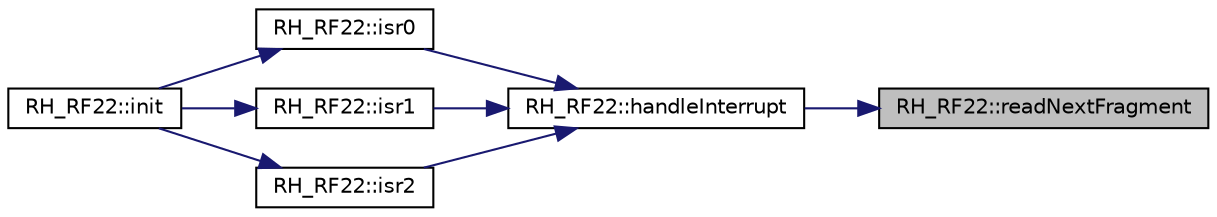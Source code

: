 digraph "RH_RF22::readNextFragment"
{
 // LATEX_PDF_SIZE
  edge [fontname="Helvetica",fontsize="10",labelfontname="Helvetica",labelfontsize="10"];
  node [fontname="Helvetica",fontsize="10",shape=record];
  rankdir="RL";
  Node1 [label="RH_RF22::readNextFragment",height=0.2,width=0.4,color="black", fillcolor="grey75", style="filled", fontcolor="black",tooltip=" "];
  Node1 -> Node2 [dir="back",color="midnightblue",fontsize="10",style="solid",fontname="Helvetica"];
  Node2 [label="RH_RF22::handleInterrupt",height=0.2,width=0.4,color="black", fillcolor="white", style="filled",URL="$class_r_h___r_f22.html#a783778c2bc3ca7263509c74925e0bbd0",tooltip=" "];
  Node2 -> Node3 [dir="back",color="midnightblue",fontsize="10",style="solid",fontname="Helvetica"];
  Node3 [label="RH_RF22::isr0",height=0.2,width=0.4,color="black", fillcolor="white", style="filled",URL="$class_r_h___r_f22.html#aed4fe69a1964d6c44196cea12b898da0",tooltip="Low level interrupt service routine for RF22 connected to interrupt 0."];
  Node3 -> Node4 [dir="back",color="midnightblue",fontsize="10",style="solid",fontname="Helvetica"];
  Node4 [label="RH_RF22::init",height=0.2,width=0.4,color="black", fillcolor="white", style="filled",URL="$class_r_h___r_f22.html#a315c71e5f023f03b0a6b8324a6a9b094",tooltip=" "];
  Node2 -> Node5 [dir="back",color="midnightblue",fontsize="10",style="solid",fontname="Helvetica"];
  Node5 [label="RH_RF22::isr1",height=0.2,width=0.4,color="black", fillcolor="white", style="filled",URL="$class_r_h___r_f22.html#ad3aa71b69dc25590c391b381194457e3",tooltip="Low level interrupt service routine for RF22 connected to interrupt 1."];
  Node5 -> Node4 [dir="back",color="midnightblue",fontsize="10",style="solid",fontname="Helvetica"];
  Node2 -> Node6 [dir="back",color="midnightblue",fontsize="10",style="solid",fontname="Helvetica"];
  Node6 [label="RH_RF22::isr2",height=0.2,width=0.4,color="black", fillcolor="white", style="filled",URL="$class_r_h___r_f22.html#a826cfbd262d8d5980485d8b7f8618be8",tooltip="Low level interrupt service routine for RF22 connected to interrupt 1."];
  Node6 -> Node4 [dir="back",color="midnightblue",fontsize="10",style="solid",fontname="Helvetica"];
}
